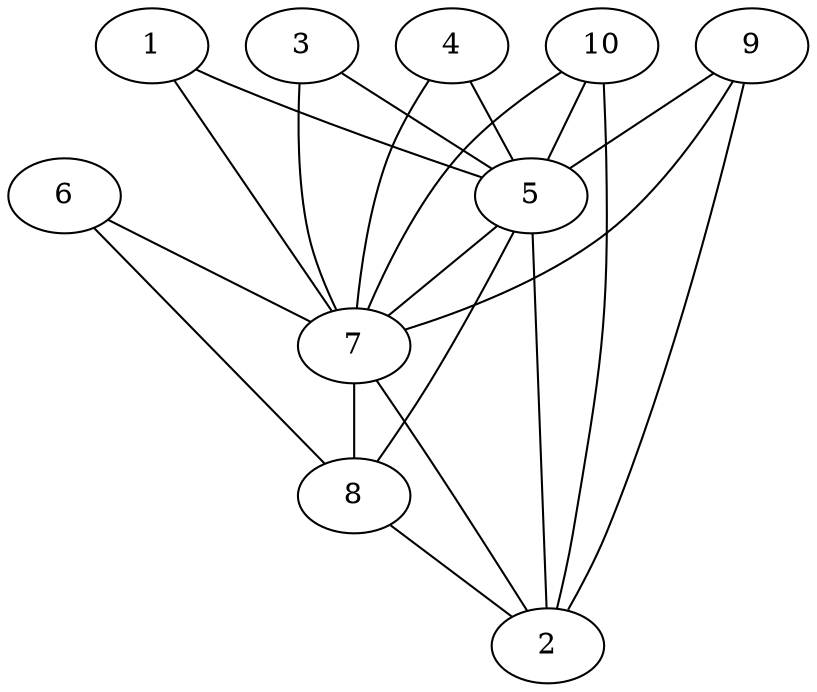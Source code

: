 strict graph G {
	node [shape=ellipse]
	1 [label=1]
	2 [label=2]
	3 [label=3]
	4 [label=4]
	5 [label=5]
	6 [label=6]
	7 [label=7]
	8 [label=8]
	9 [label=9]
	10 [label=10]
	1 -- 5
	2 -- 5
	3 -- 5
	4 -- 5
	5 -- 8
	6 -- 8
	7 -- 8
	8 -- 5
	9 -- 5
	10 -- 5
	1 -- 5
	2 -- 5
	3 -- 5
	4 -- 5
	5 -- 8
	6 -- 8
	7 -- 8
	8 -- 7
	9 -- 7
	10 -- 7
	1 -- 7
	2 -- 7
	3 -- 7
	4 -- 7
	5 -- 7
	6 -- 7
	7 -- 2
	8 -- 2
	9 -- 2
	10 -- 2
}
